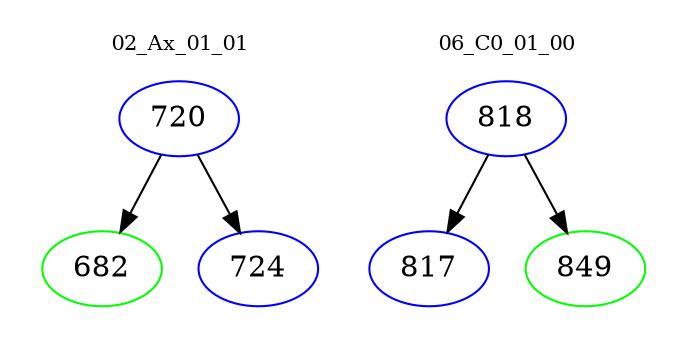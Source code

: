 digraph{
subgraph cluster_0 {
color = white
label = "02_Ax_01_01";
fontsize=10;
T0_720 [label="720", color="blue"]
T0_720 -> T0_682 [color="black"]
T0_682 [label="682", color="green"]
T0_720 -> T0_724 [color="black"]
T0_724 [label="724", color="blue"]
}
subgraph cluster_1 {
color = white
label = "06_C0_01_00";
fontsize=10;
T1_818 [label="818", color="blue"]
T1_818 -> T1_817 [color="black"]
T1_817 [label="817", color="blue"]
T1_818 -> T1_849 [color="black"]
T1_849 [label="849", color="green"]
}
}
